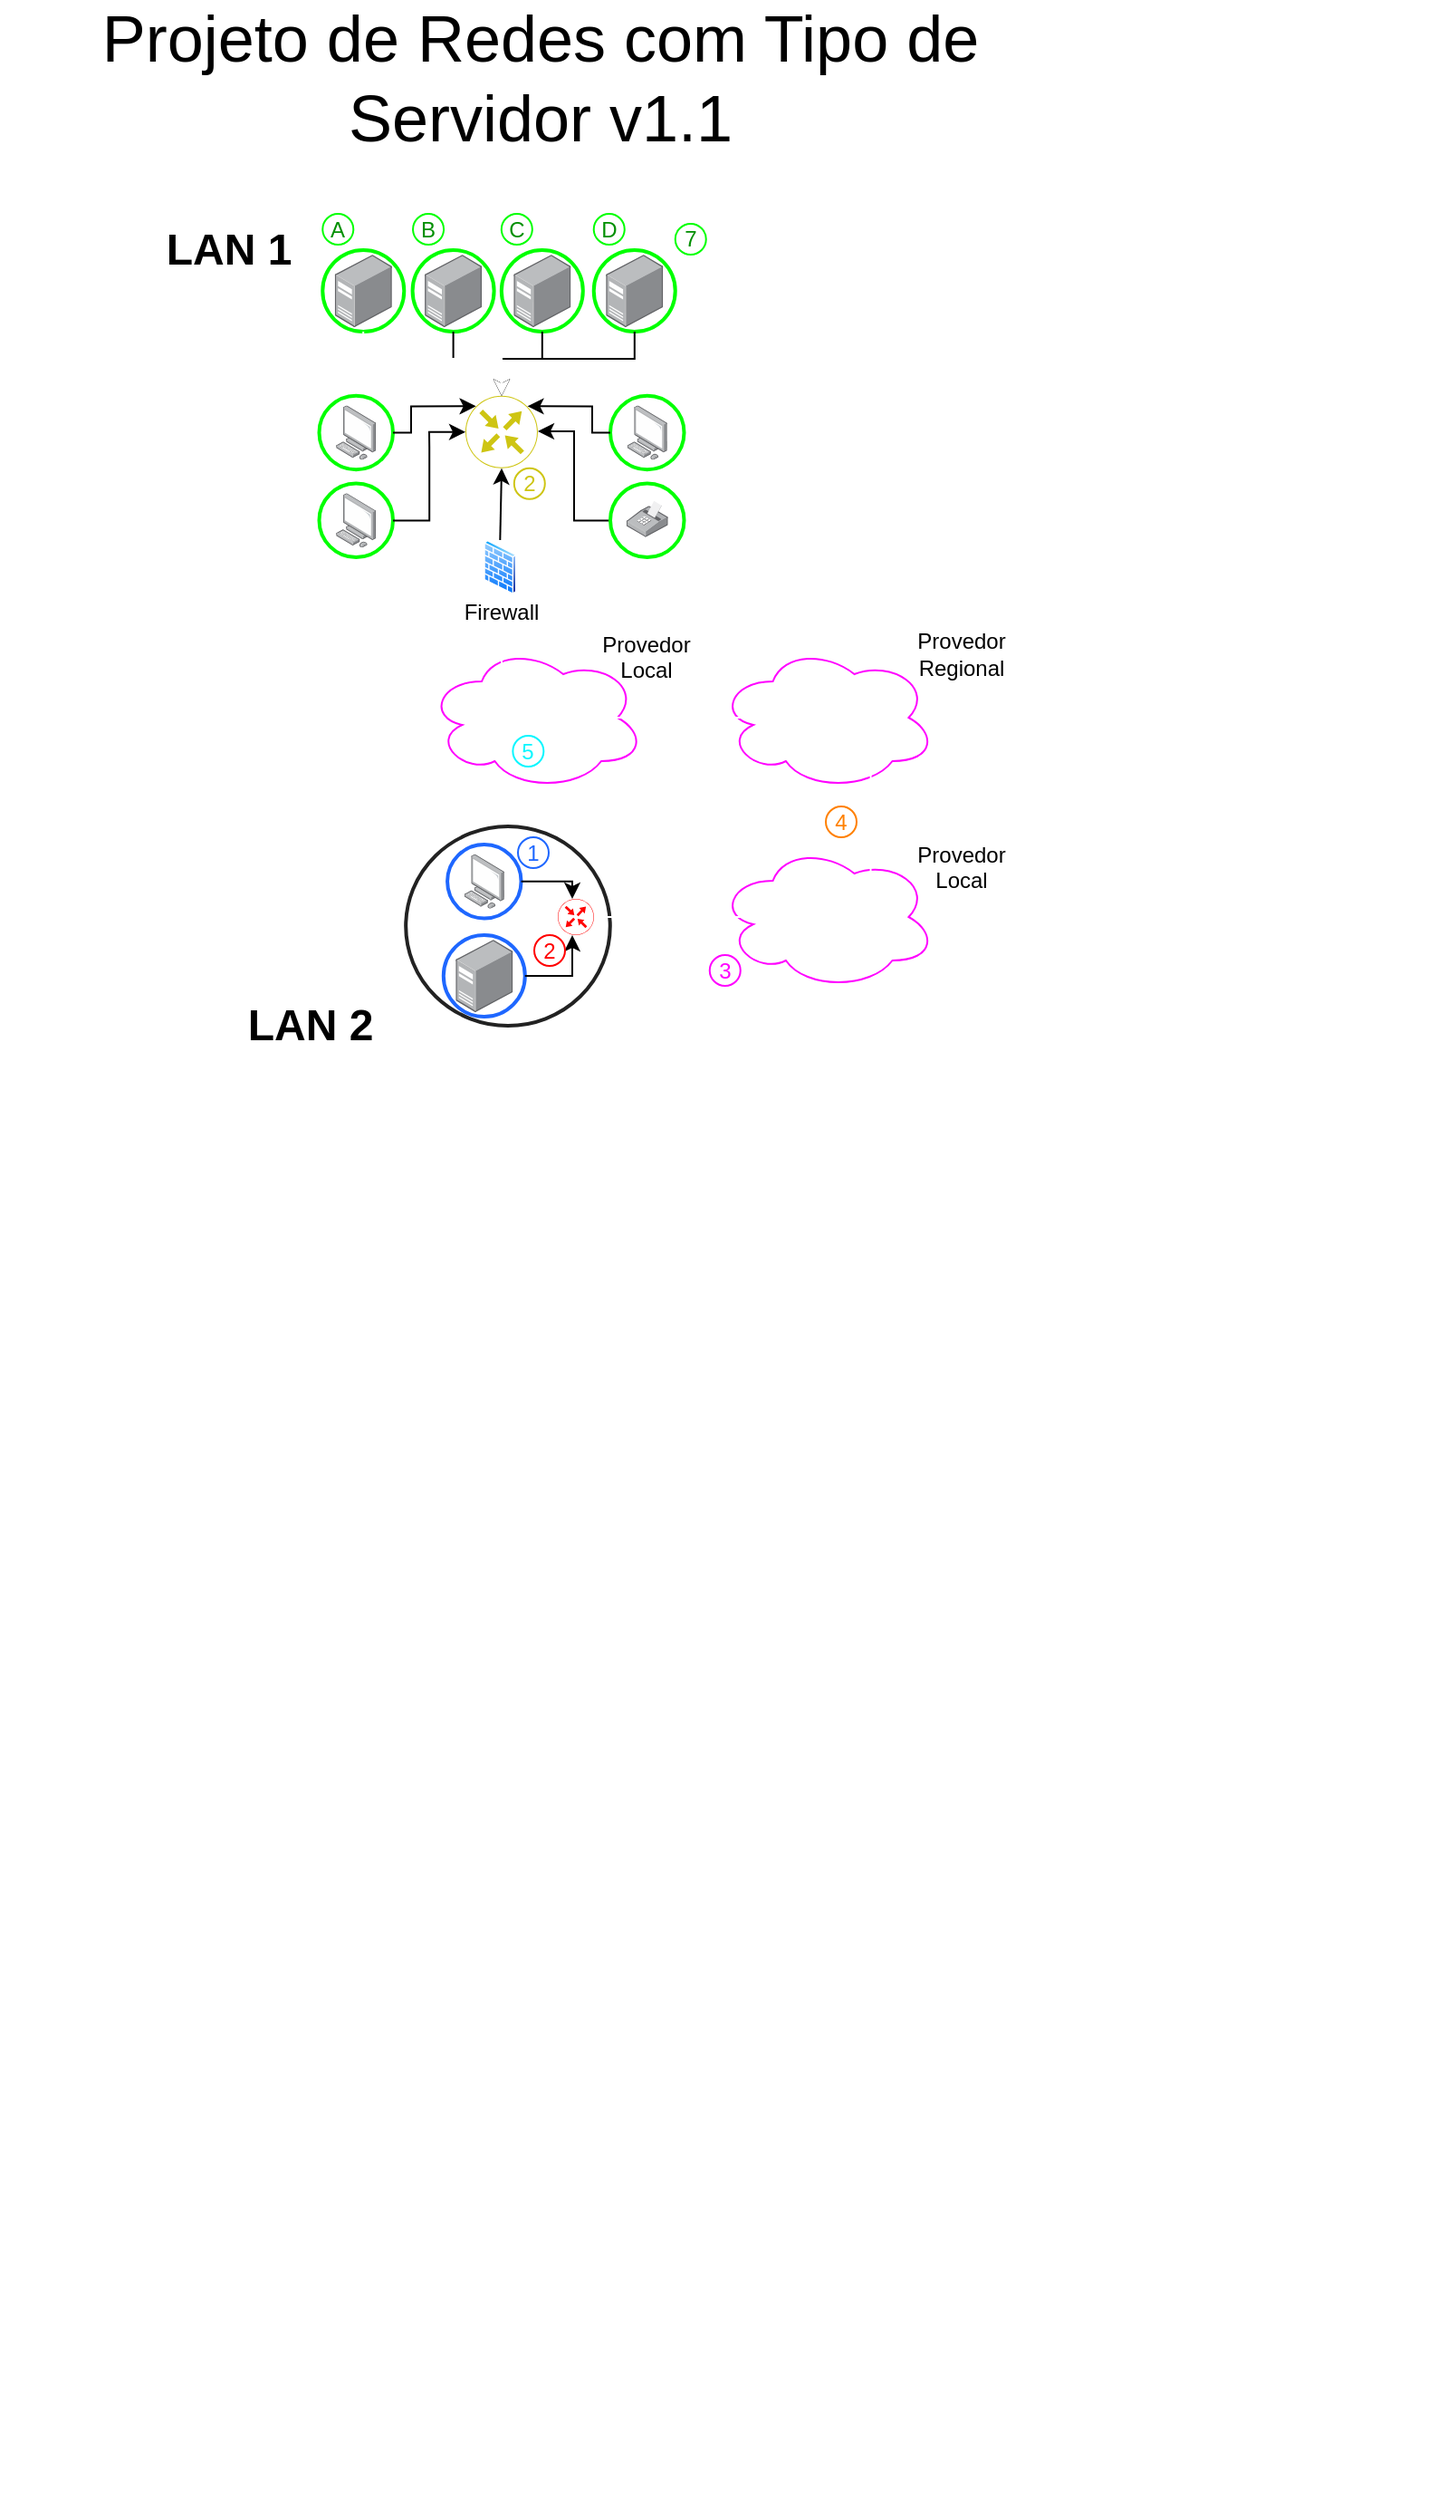 <mxfile version="26.2.14">
  <diagram name="Página-1" id="X1SpnwkJbREcBt-_wnwb">
    <mxGraphModel dx="142" dy="1340" grid="1" gridSize="10" guides="0" tooltips="1" connect="1" arrows="1" fold="1" page="1" pageScale="1" pageWidth="827" pageHeight="1169" math="0" shadow="0">
      <root>
        <mxCell id="0" />
        <mxCell id="1" parent="0" />
        <mxCell id="UnAOihgvKj4AW0j9NJzb-24" value="" style="html=1;verticalLabelPosition=bottom;labelBackgroundColor=#ffffff;verticalAlign=top;shadow=0;dashed=0;strokeWidth=2;shape=mxgraph.ios7.misc.circle;strokeColor=#00FF00;fillColor=none;" parent="1" vertex="1">
          <mxGeometry x="330.8" y="-1000" width="45" height="45" as="geometry" />
        </mxCell>
        <mxCell id="UnAOihgvKj4AW0j9NJzb-28" style="edgeStyle=orthogonalEdgeStyle;rounded=0;orthogonalLoop=1;jettySize=auto;html=1;" parent="1" source="UnAOihgvKj4AW0j9NJzb-23" target="UnAOihgvKj4AW0j9NJzb-9" edge="1">
          <mxGeometry relative="1" as="geometry">
            <Array as="points">
              <mxPoint x="420" y="-851" />
              <mxPoint x="420" y="-900" />
            </Array>
          </mxGeometry>
        </mxCell>
        <mxCell id="UnAOihgvKj4AW0j9NJzb-23" value="" style="html=1;verticalLabelPosition=bottom;labelBackgroundColor=#ffffff;verticalAlign=top;shadow=0;dashed=0;strokeWidth=2;shape=mxgraph.ios7.misc.circle;strokeColor=#00FF00;fillColor=none;" parent="1" vertex="1">
          <mxGeometry x="440" y="-871.2" width="40.75" height="40.75" as="geometry" />
        </mxCell>
        <mxCell id="UnAOihgvKj4AW0j9NJzb-18" value="" style="html=1;verticalLabelPosition=bottom;labelBackgroundColor=#ffffff;verticalAlign=top;shadow=0;dashed=0;strokeWidth=2;shape=mxgraph.ios7.misc.circle;strokeColor=#00FF00;fillColor=none;" parent="1" vertex="1">
          <mxGeometry x="440" y="-919.62" width="40.75" height="40.75" as="geometry" />
        </mxCell>
        <mxCell id="UnAOihgvKj4AW0j9NJzb-4" value="" style="image;points=[];aspect=fixed;html=1;align=center;shadow=0;dashed=0;image=img/lib/allied_telesis/computer_and_terminals/POS_Printer.svg;" parent="1" vertex="1">
          <mxGeometry x="448.89" y="-861.65" width="22.96" height="20" as="geometry" />
        </mxCell>
        <mxCell id="UnAOihgvKj4AW0j9NJzb-6" value="" style="image;points=[];aspect=fixed;html=1;align=center;shadow=0;dashed=0;image=img/lib/allied_telesis/computer_and_terminals/Personal_Computer.svg;" parent="1" vertex="1">
          <mxGeometry x="449.31" y="-914.25" width="22.13" height="30" as="geometry" />
        </mxCell>
        <mxCell id="UnAOihgvKj4AW0j9NJzb-8" value="" style="image;points=[];aspect=fixed;html=1;align=center;shadow=0;dashed=0;image=img/lib/allied_telesis/computer_and_terminals/Server_Desktop.svg;" parent="1" vertex="1">
          <mxGeometry x="337.53" y="-997.5" width="31.55" height="40" as="geometry" />
        </mxCell>
        <mxCell id="UnAOihgvKj4AW0j9NJzb-9" value="" style="sketch=0;points=[[0.5,0,0],[1,0.5,0],[0.5,1,0],[0,0.5,0],[0.145,0.145,0],[0.856,0.145,0],[0.855,0.856,0],[0.145,0.855,0]];verticalLabelPosition=bottom;html=1;verticalAlign=top;aspect=fixed;align=center;pointerEvents=1;shape=mxgraph.cisco19.rect;prIcon=router;fillColor=none;strokeColor=#CEC513;strokeWidth=2;" parent="1" vertex="1">
          <mxGeometry x="360" y="-919.62" width="40" height="40" as="geometry" />
        </mxCell>
        <mxCell id="UnAOihgvKj4AW0j9NJzb-19" value="" style="html=1;verticalLabelPosition=bottom;labelBackgroundColor=#ffffff;verticalAlign=top;shadow=0;dashed=0;strokeWidth=2;shape=mxgraph.ios7.misc.circle;strokeColor=#00FF00;fillColor=none;" parent="1" vertex="1">
          <mxGeometry x="279.25" y="-919.62" width="40.75" height="40.75" as="geometry" />
        </mxCell>
        <mxCell id="UnAOihgvKj4AW0j9NJzb-20" value="" style="image;points=[];aspect=fixed;html=1;align=center;shadow=0;dashed=0;image=img/lib/allied_telesis/computer_and_terminals/Personal_Computer.svg;" parent="1" vertex="1">
          <mxGeometry x="288.56" y="-914.25" width="22.13" height="30" as="geometry" />
        </mxCell>
        <mxCell id="UnAOihgvKj4AW0j9NJzb-21" value="" style="html=1;verticalLabelPosition=bottom;labelBackgroundColor=#ffffff;verticalAlign=top;shadow=0;dashed=0;strokeWidth=2;shape=mxgraph.ios7.misc.circle;strokeColor=#00FF00;fillColor=none;" parent="1" vertex="1">
          <mxGeometry x="279.25" y="-871.2" width="40.75" height="40.75" as="geometry" />
        </mxCell>
        <mxCell id="UnAOihgvKj4AW0j9NJzb-22" value="" style="image;points=[];aspect=fixed;html=1;align=center;shadow=0;dashed=0;image=img/lib/allied_telesis/computer_and_terminals/Personal_Computer.svg;" parent="1" vertex="1">
          <mxGeometry x="288.56" y="-865.83" width="22.13" height="30" as="geometry" />
        </mxCell>
        <mxCell id="UnAOihgvKj4AW0j9NJzb-26" style="edgeStyle=orthogonalEdgeStyle;rounded=0;orthogonalLoop=1;jettySize=auto;html=1;entryX=0.856;entryY=0.145;entryDx=0;entryDy=0;entryPerimeter=0;" parent="1" source="UnAOihgvKj4AW0j9NJzb-18" target="UnAOihgvKj4AW0j9NJzb-9" edge="1">
          <mxGeometry relative="1" as="geometry">
            <Array as="points">
              <mxPoint x="430" y="-899" />
              <mxPoint x="430" y="-914" />
            </Array>
          </mxGeometry>
        </mxCell>
        <mxCell id="UnAOihgvKj4AW0j9NJzb-27" style="edgeStyle=orthogonalEdgeStyle;rounded=0;orthogonalLoop=1;jettySize=auto;html=1;exitX=1;exitY=0.5;exitDx=0;exitDy=0;exitPerimeter=0;entryX=0.145;entryY=0.145;entryDx=0;entryDy=0;entryPerimeter=0;" parent="1" source="UnAOihgvKj4AW0j9NJzb-19" target="UnAOihgvKj4AW0j9NJzb-9" edge="1">
          <mxGeometry relative="1" as="geometry">
            <Array as="points">
              <mxPoint x="330" y="-899" />
              <mxPoint x="330" y="-914" />
            </Array>
          </mxGeometry>
        </mxCell>
        <mxCell id="UnAOihgvKj4AW0j9NJzb-30" style="edgeStyle=orthogonalEdgeStyle;rounded=0;orthogonalLoop=1;jettySize=auto;html=1;entryX=0;entryY=0.5;entryDx=0;entryDy=0;entryPerimeter=0;" parent="1" source="UnAOihgvKj4AW0j9NJzb-21" target="UnAOihgvKj4AW0j9NJzb-9" edge="1">
          <mxGeometry relative="1" as="geometry" />
        </mxCell>
        <mxCell id="UnAOihgvKj4AW0j9NJzb-32" value="LAN 1" style="text;strokeColor=none;fillColor=none;html=1;fontSize=24;fontStyle=1;verticalAlign=middle;align=center;" parent="1" vertex="1">
          <mxGeometry x="179.25" y="-1020" width="100" height="40" as="geometry" />
        </mxCell>
        <mxCell id="UnAOihgvKj4AW0j9NJzb-34" value="" style="ellipse;shape=cloud;whiteSpace=wrap;html=1;align=center;shadow=0;fillColor=none;strokeColor=#FF00FF;" parent="1" vertex="1">
          <mxGeometry x="339" y="-782" width="120" height="80" as="geometry" />
        </mxCell>
        <mxCell id="UnAOihgvKj4AW0j9NJzb-35" value="" style="sketch=0;points=[[0.5,0,0],[1,0.5,0],[0.5,1,0],[0,0.5,0],[0.145,0.145,0],[0.856,0.145,0],[0.855,0.856,0],[0.145,0.855,0]];verticalLabelPosition=bottom;html=1;verticalAlign=top;aspect=fixed;align=center;pointerEvents=1;shape=mxgraph.cisco19.rect;prIcon=router;fillColor=none;strokeColor=light-dark(#FFFFFF,#FFFFFF);strokeWidth=2;" parent="1" vertex="1">
          <mxGeometry x="369" y="-752" width="20" height="20" as="geometry" />
        </mxCell>
        <UserObject label="Provedor Local" placeholders="1" name="Variable" id="UnAOihgvKj4AW0j9NJzb-36">
          <mxCell style="text;html=1;strokeColor=none;fillColor=none;align=center;verticalAlign=middle;whiteSpace=wrap;overflow=hidden;" parent="1" vertex="1">
            <mxGeometry x="419.75" y="-792" width="80" height="30" as="geometry" />
          </mxCell>
        </UserObject>
        <mxCell id="UnAOihgvKj4AW0j9NJzb-37" value="" style="sketch=0;points=[[0.5,0,0],[1,0.5,0],[0.5,1,0],[0,0.5,0],[0.145,0.145,0],[0.856,0.145,0],[0.855,0.856,0],[0.145,0.855,0]];verticalLabelPosition=bottom;html=1;verticalAlign=top;aspect=fixed;align=center;pointerEvents=1;shape=mxgraph.cisco19.rect;prIcon=router;fillColor=none;strokeColor=light-dark(#FFFFFF,#FFFFFF);strokeWidth=2;" parent="1" vertex="1">
          <mxGeometry x="413" y="-752" width="20" height="20" as="geometry" />
        </mxCell>
        <mxCell id="UnAOihgvKj4AW0j9NJzb-39" style="edgeStyle=orthogonalEdgeStyle;rounded=0;orthogonalLoop=1;jettySize=auto;html=1;strokeColor=light-dark(#FFFFFF,#FFFFFF);exitX=0;exitY=0.5;exitDx=0;exitDy=0;exitPerimeter=0;fillColor=#1ba1e2;" parent="1" source="UnAOihgvKj4AW0j9NJzb-37" target="UnAOihgvKj4AW0j9NJzb-35" edge="1">
          <mxGeometry relative="1" as="geometry" />
        </mxCell>
        <mxCell id="UnAOihgvKj4AW0j9NJzb-41" value="" style="ellipse;shape=cloud;whiteSpace=wrap;html=1;align=center;shadow=0;fillColor=none;strokeColor=#FF00FF;" parent="1" vertex="1">
          <mxGeometry x="499.75" y="-782" width="120" height="80" as="geometry" />
        </mxCell>
        <mxCell id="UnAOihgvKj4AW0j9NJzb-42" value="" style="sketch=0;points=[[0.5,0,0],[1,0.5,0],[0.5,1,0],[0,0.5,0],[0.145,0.145,0],[0.856,0.145,0],[0.855,0.856,0],[0.145,0.855,0]];verticalLabelPosition=bottom;html=1;verticalAlign=top;aspect=fixed;align=center;pointerEvents=1;shape=mxgraph.cisco19.rect;prIcon=router;fillColor=none;strokeColor=light-dark(#FFFFFF,#FFFFFF);strokeWidth=2;" parent="1" vertex="1">
          <mxGeometry x="549.75" y="-752" width="20" height="20" as="geometry" />
        </mxCell>
        <mxCell id="UnAOihgvKj4AW0j9NJzb-43" style="edgeStyle=orthogonalEdgeStyle;rounded=0;orthogonalLoop=1;jettySize=auto;html=1;strokeColor=light-dark(#FFFFFF,#FFFFFF);exitX=0;exitY=0.5;exitDx=0;exitDy=0;exitPerimeter=0;fillColor=#1ba1e2;" parent="1" source="UnAOihgvKj4AW0j9NJzb-42" target="UnAOihgvKj4AW0j9NJzb-37" edge="1">
          <mxGeometry relative="1" as="geometry" />
        </mxCell>
        <UserObject label="Provedor Regional" placeholders="1" name="Variable" id="UnAOihgvKj4AW0j9NJzb-44">
          <mxCell style="text;html=1;strokeColor=none;fillColor=none;align=center;verticalAlign=middle;whiteSpace=wrap;overflow=hidden;" parent="1" vertex="1">
            <mxGeometry x="593.75" y="-795" width="80" height="36" as="geometry" />
          </mxCell>
        </UserObject>
        <mxCell id="UnAOihgvKj4AW0j9NJzb-47" value="" style="ellipse;shape=cloud;whiteSpace=wrap;html=1;align=center;shadow=0;fillColor=none;strokeColor=#FF00FF;" parent="1" vertex="1">
          <mxGeometry x="499.75" y="-672" width="120" height="80" as="geometry" />
        </mxCell>
        <mxCell id="UnAOihgvKj4AW0j9NJzb-48" value="" style="sketch=0;points=[[0.5,0,0],[1,0.5,0],[0.5,1,0],[0,0.5,0],[0.145,0.145,0],[0.856,0.145,0],[0.855,0.856,0],[0.145,0.855,0]];verticalLabelPosition=bottom;html=1;verticalAlign=top;aspect=fixed;align=center;pointerEvents=1;shape=mxgraph.cisco19.rect;prIcon=router;fillColor=none;strokeColor=light-dark(#FFFFFF,#FFFFFF);strokeWidth=2;" parent="1" vertex="1">
          <mxGeometry x="529.75" y="-642" width="20" height="20" as="geometry" />
        </mxCell>
        <mxCell id="UnAOihgvKj4AW0j9NJzb-49" value="" style="sketch=0;points=[[0.5,0,0],[1,0.5,0],[0.5,1,0],[0,0.5,0],[0.145,0.145,0],[0.856,0.145,0],[0.855,0.856,0],[0.145,0.855,0]];verticalLabelPosition=bottom;html=1;verticalAlign=top;aspect=fixed;align=center;pointerEvents=1;shape=mxgraph.cisco19.rect;prIcon=router;fillColor=none;strokeColor=light-dark(#FFFFFF,#FFFFFF);strokeWidth=2;" parent="1" vertex="1">
          <mxGeometry x="573.75" y="-642" width="20" height="20" as="geometry" />
        </mxCell>
        <mxCell id="UnAOihgvKj4AW0j9NJzb-51" style="edgeStyle=orthogonalEdgeStyle;rounded=0;orthogonalLoop=1;jettySize=auto;html=1;strokeColor=light-dark(#FFFFFF,#FFFFFF);exitX=1;exitY=0.5;exitDx=0;exitDy=0;exitPerimeter=0;fillColor=#1ba1e2;" parent="1" source="UnAOihgvKj4AW0j9NJzb-48" target="UnAOihgvKj4AW0j9NJzb-49" edge="1">
          <mxGeometry relative="1" as="geometry" />
        </mxCell>
        <mxCell id="UnAOihgvKj4AW0j9NJzb-52" style="edgeStyle=orthogonalEdgeStyle;rounded=0;orthogonalLoop=1;jettySize=auto;html=1;strokeColor=light-dark(#FFFFFF,#FFFFFF);exitX=0.5;exitY=0;exitDx=0;exitDy=0;exitPerimeter=0;fillColor=#1ba1e2;" parent="1" source="UnAOihgvKj4AW0j9NJzb-49" target="UnAOihgvKj4AW0j9NJzb-42" edge="1">
          <mxGeometry relative="1" as="geometry">
            <Array as="points">
              <mxPoint x="584" y="-712" />
              <mxPoint x="584" y="-742" />
            </Array>
          </mxGeometry>
        </mxCell>
        <mxCell id="UnAOihgvKj4AW0j9NJzb-53" value="" style="html=1;verticalLabelPosition=bottom;labelBackgroundColor=#ffffff;verticalAlign=top;shadow=0;dashed=0;strokeWidth=2;shape=mxgraph.ios7.misc.circle;strokeColor=#222222;fillColor=none;" parent="1" vertex="1">
          <mxGeometry x="327.09" y="-682" width="112.8" height="110" as="geometry" />
        </mxCell>
        <mxCell id="UnAOihgvKj4AW0j9NJzb-55" value="" style="html=1;verticalLabelPosition=bottom;labelBackgroundColor=#ffffff;verticalAlign=top;shadow=0;dashed=0;strokeWidth=2;shape=mxgraph.ios7.misc.circle;strokeColor=#1E67FF;fillColor=none;" parent="1" vertex="1">
          <mxGeometry x="350.03" y="-672" width="40.75" height="40.75" as="geometry" />
        </mxCell>
        <mxCell id="UnAOihgvKj4AW0j9NJzb-56" value="" style="image;points=[];aspect=fixed;html=1;align=center;shadow=0;dashed=0;image=img/lib/allied_telesis/computer_and_terminals/Personal_Computer.svg;" parent="1" vertex="1">
          <mxGeometry x="359.34" y="-666.63" width="22.13" height="30" as="geometry" />
        </mxCell>
        <mxCell id="UnAOihgvKj4AW0j9NJzb-59" value="" style="sketch=0;points=[[0.5,0,0],[1,0.5,0],[0.5,1,0],[0,0.5,0],[0.145,0.145,0],[0.856,0.145,0],[0.855,0.856,0],[0.145,0.855,0]];verticalLabelPosition=bottom;html=1;verticalAlign=top;aspect=fixed;align=center;pointerEvents=1;shape=mxgraph.cisco19.rect;prIcon=router;fillColor=none;strokeColor=#FF0000;strokeWidth=2;" parent="1" vertex="1">
          <mxGeometry x="411" y="-642" width="20" height="20" as="geometry" />
        </mxCell>
        <mxCell id="UnAOihgvKj4AW0j9NJzb-61" value="" style="html=1;verticalLabelPosition=bottom;labelBackgroundColor=#ffffff;verticalAlign=top;shadow=0;dashed=0;strokeWidth=2;shape=mxgraph.ios7.misc.circle;strokeColor=#1E67FF;fillColor=none;" parent="1" vertex="1">
          <mxGeometry x="347.9" y="-622" width="45" height="45" as="geometry" />
        </mxCell>
        <mxCell id="UnAOihgvKj4AW0j9NJzb-62" value="" style="image;points=[];aspect=fixed;html=1;align=center;shadow=0;dashed=0;image=img/lib/allied_telesis/computer_and_terminals/Server_Desktop.svg;" parent="1" vertex="1">
          <mxGeometry x="354.63" y="-619.5" width="31.55" height="40" as="geometry" />
        </mxCell>
        <mxCell id="UnAOihgvKj4AW0j9NJzb-63" style="edgeStyle=orthogonalEdgeStyle;rounded=0;orthogonalLoop=1;jettySize=auto;html=1;strokeColor=light-dark(#FFFFFF,#FFFFFF);exitX=1;exitY=0.5;exitDx=0;exitDy=0;exitPerimeter=0;fillColor=#1ba1e2;" parent="1" source="UnAOihgvKj4AW0j9NJzb-59" target="UnAOihgvKj4AW0j9NJzb-48" edge="1">
          <mxGeometry relative="1" as="geometry" />
        </mxCell>
        <mxCell id="UnAOihgvKj4AW0j9NJzb-65" style="edgeStyle=orthogonalEdgeStyle;rounded=0;orthogonalLoop=1;jettySize=auto;html=1;entryX=1;entryY=0.5;entryDx=0;entryDy=0;entryPerimeter=0;exitX=1;exitY=0.5;exitDx=0;exitDy=0;exitPerimeter=0;fillColor=#1ba1e2;strokeColor=default;" parent="1" source="UnAOihgvKj4AW0j9NJzb-55" edge="1">
          <mxGeometry relative="1" as="geometry">
            <Array as="points">
              <mxPoint x="419" y="-652" />
            </Array>
            <mxPoint x="419" y="-642" as="targetPoint" />
          </mxGeometry>
        </mxCell>
        <mxCell id="UnAOihgvKj4AW0j9NJzb-66" style="edgeStyle=orthogonalEdgeStyle;rounded=0;orthogonalLoop=1;jettySize=auto;html=1;entryX=1;entryY=0.5;entryDx=0;entryDy=0;entryPerimeter=0;exitX=1;exitY=0.5;exitDx=0;exitDy=0;exitPerimeter=0;" parent="1" source="UnAOihgvKj4AW0j9NJzb-61" edge="1">
          <mxGeometry relative="1" as="geometry">
            <Array as="points">
              <mxPoint x="419" y="-599" />
            </Array>
            <mxPoint x="419" y="-622" as="targetPoint" />
          </mxGeometry>
        </mxCell>
        <mxCell id="UnAOihgvKj4AW0j9NJzb-67" value="LAN 2" style="text;strokeColor=none;fillColor=none;html=1;fontSize=24;fontStyle=1;verticalAlign=middle;align=center;" parent="1" vertex="1">
          <mxGeometry x="224" y="-592" width="100" height="40" as="geometry" />
        </mxCell>
        <UserObject label="Provedor Local" placeholders="1" name="Variable" id="UnAOihgvKj4AW0j9NJzb-68">
          <mxCell style="text;html=1;strokeColor=none;fillColor=none;align=center;verticalAlign=middle;whiteSpace=wrap;overflow=hidden;" parent="1" vertex="1">
            <mxGeometry x="593.75" y="-676" width="80" height="30" as="geometry" />
          </mxCell>
        </UserObject>
        <mxCell id="UnAOihgvKj4AW0j9NJzb-76" value="&lt;span&gt;&lt;font data-darkreader-inline-color=&quot;&quot; style=&quot;--darkreader-inline-color: var(--darkreader-text-5e9cff, #56a6f2); color: rgb(30, 103, 255);&quot;&gt;1&lt;/font&gt;&lt;/span&gt;" style="strokeWidth=1;html=1;shape=mxgraph.flowchart.start_2;whiteSpace=wrap;fillColor=none;strokeColor=#1E67FF;" parent="1" vertex="1">
          <mxGeometry x="389" y="-676" width="17" height="17" as="geometry" />
        </mxCell>
        <mxCell id="UnAOihgvKj4AW0j9NJzb-77" value="&lt;font color=&quot;#008f00&quot;&gt;7&lt;/font&gt;" style="strokeWidth=1;html=1;shape=mxgraph.flowchart.start_2;whiteSpace=wrap;fillColor=none;strokeColor=#00FF00;" parent="1" vertex="1">
          <mxGeometry x="475.87" y="-1014.5" width="17" height="17" as="geometry" />
        </mxCell>
        <mxCell id="UnAOihgvKj4AW0j9NJzb-78" value="&lt;font style=&quot;--darkreader-inline-color: var(--darkreader-text-5f5700, #c0bbb5); color: rgb(206, 197, 19);&quot; data-darkreader-inline-color=&quot;&quot;&gt;2&lt;/font&gt;" style="strokeWidth=1;html=1;shape=mxgraph.flowchart.start_2;whiteSpace=wrap;fillColor=none;strokeColor=#CEC513;" parent="1" vertex="1">
          <mxGeometry x="386.9" y="-879.62" width="17" height="17" as="geometry" />
        </mxCell>
        <mxCell id="UnAOihgvKj4AW0j9NJzb-79" value="&lt;font style=&quot;--darkreader-inline-color: var(--darkreader-text-ff70ff, #f263f2); color: rgb(255, 0, 255);&quot; data-darkreader-inline-color=&quot;&quot;&gt;3&lt;/font&gt;" style="strokeWidth=1;html=1;shape=mxgraph.flowchart.start_2;whiteSpace=wrap;fillColor=none;strokeColor=#FF00FF;" parent="1" vertex="1">
          <mxGeometry x="494.87" y="-611" width="17" height="17" as="geometry" />
        </mxCell>
        <mxCell id="UnAOihgvKj4AW0j9NJzb-80" value="&lt;font style=&quot;--darkreader-inline-color: var(--darkreader-text-ce6100, #f29039); color: rgb(255, 128, 0);&quot; data-darkreader-inline-color=&quot;&quot;&gt;4&lt;/font&gt;" style="strokeWidth=1;html=1;shape=mxgraph.flowchart.start_2;whiteSpace=wrap;fillColor=none;strokeColor=#FF8000;" parent="1" vertex="1">
          <mxGeometry x="559" y="-693" width="17" height="17" as="geometry" />
        </mxCell>
        <mxCell id="UnAOihgvKj4AW0j9NJzb-81" value="&lt;span&gt;&lt;font data-darkreader-inline-color=&quot;&quot; style=&quot;--darkreader-inline-color: var(--darkreader-text-ff9090, #f27878); color: rgb(255, 0, 0);&quot;&gt;2&lt;/font&gt;&lt;/span&gt;" style="strokeWidth=1;html=1;shape=mxgraph.flowchart.start_2;whiteSpace=wrap;fillColor=none;strokeColor=#FF0000;" parent="1" vertex="1">
          <mxGeometry x="398" y="-622" width="17" height="17" as="geometry" />
        </mxCell>
        <mxCell id="UnAOihgvKj4AW0j9NJzb-82" value="&lt;span&gt;&lt;font data-darkreader-inline-color=&quot;&quot; style=&quot;--darkreader-inline-color: var(--darkreader-text-006c00, #7af27a); color: light-dark(rgb(10, 246, 255), rgb(0, 111, 119));&quot;&gt;5&lt;/font&gt;&lt;/span&gt;" style="strokeWidth=1;html=1;shape=mxgraph.flowchart.start_2;whiteSpace=wrap;fillColor=none;strokeColor=light-dark(#0AF6FF,#006F77);" parent="1" vertex="1">
          <mxGeometry x="386.18" y="-732" width="17" height="17" as="geometry" />
        </mxCell>
        <mxCell id="UnAOihgvKj4AW0j9NJzb-118" value="" style="shape=tableRow;horizontal=0;startSize=0;swimlaneHead=0;swimlaneBody=0;top=0;left=0;bottom=0;right=0;collapsible=0;dropTarget=0;fillColor=none;points=[[0,0.5],[1,0.5]];portConstraint=eastwest;strokeColor=inherit;fontSize=16;" parent="1" vertex="1">
          <mxGeometry x="670" y="120" width="180" height="30" as="geometry" />
        </mxCell>
        <mxCell id="UnAOihgvKj4AW0j9NJzb-121" value="" style="shape=tableRow;horizontal=0;startSize=0;swimlaneHead=0;swimlaneBody=0;top=0;left=0;bottom=0;right=0;collapsible=0;dropTarget=0;fillColor=none;points=[[0,0.5],[1,0.5]];portConstraint=eastwest;strokeColor=inherit;fontSize=16;" parent="1" vertex="1">
          <mxGeometry x="670" y="150" width="180" height="30" as="geometry" />
        </mxCell>
        <mxCell id="UnAOihgvKj4AW0j9NJzb-124" value="" style="shape=tableRow;horizontal=0;startSize=0;swimlaneHead=0;swimlaneBody=0;top=0;left=0;bottom=0;right=0;collapsible=0;dropTarget=0;fillColor=none;points=[[0,0.5],[1,0.5]];portConstraint=eastwest;strokeColor=inherit;fontSize=16;" parent="1" vertex="1">
          <mxGeometry x="670" y="180" width="180" height="30" as="geometry" />
        </mxCell>
        <mxCell id="UnAOihgvKj4AW0j9NJzb-127" value="" style="shape=tableRow;horizontal=0;startSize=0;swimlaneHead=0;swimlaneBody=0;top=0;left=0;bottom=0;right=0;collapsible=0;dropTarget=0;fillColor=none;points=[[0,0.5],[1,0.5]];portConstraint=eastwest;strokeColor=inherit;fontSize=16;" parent="1" vertex="1">
          <mxGeometry x="670" y="210" width="230" height="30" as="geometry" />
        </mxCell>
        <mxCell id="bFiKVZy4aNZ3oBnheSuF-3" value="&lt;font style=&quot;font-size: 36px;&quot;&gt;Projeto de Redes com Tipo de Servidor v1.1&lt;/font&gt;" style="text;html=1;align=center;verticalAlign=middle;whiteSpace=wrap;rounded=0;" parent="1" vertex="1">
          <mxGeometry x="103.36" y="-1130" width="597.29" height="70" as="geometry" />
        </mxCell>
        <mxCell id="bFiKVZy4aNZ3oBnheSuF-14" value="" style="html=1;verticalLabelPosition=bottom;labelBackgroundColor=#ffffff;verticalAlign=top;shadow=0;dashed=0;strokeWidth=2;shape=mxgraph.ios7.misc.circle;strokeColor=#00FF00;fillColor=none;" parent="1" vertex="1">
          <mxGeometry x="379.91" y="-1000" width="45" height="45" as="geometry" />
        </mxCell>
        <mxCell id="bFiKVZy4aNZ3oBnheSuF-15" value="" style="image;points=[];aspect=fixed;html=1;align=center;shadow=0;dashed=0;image=img/lib/allied_telesis/computer_and_terminals/Server_Desktop.svg;" parent="1" vertex="1">
          <mxGeometry x="386.64" y="-997.5" width="31.55" height="40" as="geometry" />
        </mxCell>
        <mxCell id="bFiKVZy4aNZ3oBnheSuF-16" value="" style="html=1;verticalLabelPosition=bottom;labelBackgroundColor=#ffffff;verticalAlign=top;shadow=0;dashed=0;strokeWidth=2;shape=mxgraph.ios7.misc.circle;strokeColor=#00FF00;fillColor=none;" parent="1" vertex="1">
          <mxGeometry x="430.87" y="-1000" width="45" height="45" as="geometry" />
        </mxCell>
        <mxCell id="bFiKVZy4aNZ3oBnheSuF-17" value="" style="image;points=[];aspect=fixed;html=1;align=center;shadow=0;dashed=0;image=img/lib/allied_telesis/computer_and_terminals/Server_Desktop.svg;" parent="1" vertex="1">
          <mxGeometry x="437.6" y="-997.5" width="31.55" height="40" as="geometry" />
        </mxCell>
        <mxCell id="bFiKVZy4aNZ3oBnheSuF-18" value="" style="html=1;verticalLabelPosition=bottom;labelBackgroundColor=#ffffff;verticalAlign=top;shadow=0;dashed=0;strokeWidth=2;shape=mxgraph.ios7.misc.circle;strokeColor=#00FF00;fillColor=none;" parent="1" vertex="1">
          <mxGeometry x="281.14" y="-1000" width="45" height="45" as="geometry" />
        </mxCell>
        <mxCell id="bFiKVZy4aNZ3oBnheSuF-19" value="" style="image;points=[];aspect=fixed;html=1;align=center;shadow=0;dashed=0;image=img/lib/allied_telesis/computer_and_terminals/Server_Desktop.svg;" parent="1" vertex="1">
          <mxGeometry x="287.87" y="-997.5" width="31.55" height="40" as="geometry" />
        </mxCell>
        <mxCell id="bFiKVZy4aNZ3oBnheSuF-25" style="edgeStyle=orthogonalEdgeStyle;rounded=0;orthogonalLoop=1;jettySize=auto;html=1;exitX=0.5;exitY=1;exitDx=0;exitDy=0;exitPerimeter=0;entryX=0.5;entryY=0;entryDx=0;entryDy=0;entryPerimeter=0;" parent="1" source="bFiKVZy4aNZ3oBnheSuF-14" target="UnAOihgvKj4AW0j9NJzb-9" edge="1">
          <mxGeometry relative="1" as="geometry">
            <Array as="points">
              <mxPoint x="402" y="-940" />
              <mxPoint x="380" y="-940" />
            </Array>
          </mxGeometry>
        </mxCell>
        <mxCell id="0KpMT5jF71I062KQcm8q-2" style="edgeStyle=orthogonalEdgeStyle;rounded=0;orthogonalLoop=1;jettySize=auto;html=1;entryX=0.5;entryY=0;entryDx=0;entryDy=0;entryPerimeter=0;" parent="1" source="UnAOihgvKj4AW0j9NJzb-24" target="UnAOihgvKj4AW0j9NJzb-9" edge="1">
          <mxGeometry relative="1" as="geometry">
            <Array as="points">
              <mxPoint x="353" y="-940" />
              <mxPoint x="380" y="-940" />
            </Array>
          </mxGeometry>
        </mxCell>
        <mxCell id="0KpMT5jF71I062KQcm8q-4" style="edgeStyle=orthogonalEdgeStyle;rounded=0;orthogonalLoop=1;jettySize=auto;html=1;entryX=0.5;entryY=0;entryDx=0;entryDy=0;entryPerimeter=0;" parent="1" source="bFiKVZy4aNZ3oBnheSuF-16" target="UnAOihgvKj4AW0j9NJzb-9" edge="1">
          <mxGeometry relative="1" as="geometry">
            <Array as="points">
              <mxPoint x="453" y="-940" />
              <mxPoint x="380" y="-940" />
            </Array>
          </mxGeometry>
        </mxCell>
        <mxCell id="0KpMT5jF71I062KQcm8q-3" style="edgeStyle=orthogonalEdgeStyle;rounded=0;orthogonalLoop=1;jettySize=auto;html=1;entryX=0.5;entryY=0;entryDx=0;entryDy=0;entryPerimeter=0;fillColor=#1ba1e2;strokeColor=light-dark(#FFFFFF,#FFFFFF);" parent="1" source="bFiKVZy4aNZ3oBnheSuF-18" target="UnAOihgvKj4AW0j9NJzb-9" edge="1">
          <mxGeometry relative="1" as="geometry">
            <Array as="points">
              <mxPoint x="304" y="-940" />
              <mxPoint x="380" y="-940" />
            </Array>
          </mxGeometry>
        </mxCell>
        <mxCell id="0KpMT5jF71I062KQcm8q-5" value="&lt;font color=&quot;#008f00&quot;&gt;A&lt;/font&gt;" style="strokeWidth=1;html=1;shape=mxgraph.flowchart.start_2;whiteSpace=wrap;fillColor=none;strokeColor=#00FF00;" parent="1" vertex="1">
          <mxGeometry x="281.14" y="-1020" width="17" height="17" as="geometry" />
        </mxCell>
        <mxCell id="0KpMT5jF71I062KQcm8q-6" value="&lt;font color=&quot;#008f00&quot;&gt;B&lt;/font&gt;" style="strokeWidth=1;html=1;shape=mxgraph.flowchart.start_2;whiteSpace=wrap;fillColor=none;strokeColor=#00FF00;" parent="1" vertex="1">
          <mxGeometry x="331.03" y="-1020" width="17" height="17" as="geometry" />
        </mxCell>
        <mxCell id="0KpMT5jF71I062KQcm8q-7" value="&lt;font color=&quot;#008f00&quot;&gt;C&lt;/font&gt;" style="strokeWidth=1;html=1;shape=mxgraph.flowchart.start_2;whiteSpace=wrap;fillColor=none;strokeColor=#00FF00;" parent="1" vertex="1">
          <mxGeometry x="379.91" y="-1020" width="17" height="17" as="geometry" />
        </mxCell>
        <mxCell id="0KpMT5jF71I062KQcm8q-8" value="&lt;font color=&quot;#008f00&quot;&gt;D&lt;/font&gt;" style="strokeWidth=1;html=1;shape=mxgraph.flowchart.start_2;whiteSpace=wrap;fillColor=none;strokeColor=#00FF00;" parent="1" vertex="1">
          <mxGeometry x="430.87" y="-1020" width="17" height="17" as="geometry" />
        </mxCell>
        <mxCell id="QPOofqviofkZdwVjssgO-5" value="" style="edgeStyle=orthogonalEdgeStyle;rounded=0;orthogonalLoop=1;jettySize=auto;html=1;strokeColor=light-dark(#FFFFFF,#FFFFFF);exitX=0.5;exitY=0;exitDx=0;exitDy=0;exitPerimeter=0;fillColor=#1ba1e2;entryX=0.5;entryY=1;entryDx=0;entryDy=0;" parent="1" source="UnAOihgvKj4AW0j9NJzb-35" target="VmbwKwDTw6VMXUkC-bAi-1" edge="1">
          <mxGeometry relative="1" as="geometry">
            <Array as="points" />
            <mxPoint x="360" y="-780" as="sourcePoint" />
            <mxPoint x="380" y="-880" as="targetPoint" />
          </mxGeometry>
        </mxCell>
        <mxCell id="QPOofqviofkZdwVjssgO-1" value="" style="image;aspect=fixed;perimeter=ellipsePerimeter;html=1;align=center;shadow=0;dashed=0;spacingTop=3;image=img/lib/active_directory/firewall.svg;" parent="1" vertex="1">
          <mxGeometry x="370" y="-840" width="18.3" height="30" as="geometry" />
        </mxCell>
        <mxCell id="QPOofqviofkZdwVjssgO-7" style="edgeStyle=orthogonalEdgeStyle;rounded=0;orthogonalLoop=1;jettySize=auto;html=1;exitX=0.5;exitY=0;exitDx=0;exitDy=0;entryX=0.5;entryY=1;entryDx=0;entryDy=0;entryPerimeter=0;" parent="1" source="QPOofqviofkZdwVjssgO-1" target="UnAOihgvKj4AW0j9NJzb-9" edge="1">
          <mxGeometry relative="1" as="geometry" />
        </mxCell>
        <mxCell id="VmbwKwDTw6VMXUkC-bAi-1" value="Firewall" style="text;html=1;align=center;verticalAlign=middle;whiteSpace=wrap;rounded=0;" vertex="1" parent="1">
          <mxGeometry x="350" y="-810" width="60" height="20" as="geometry" />
        </mxCell>
      </root>
    </mxGraphModel>
  </diagram>
</mxfile>
